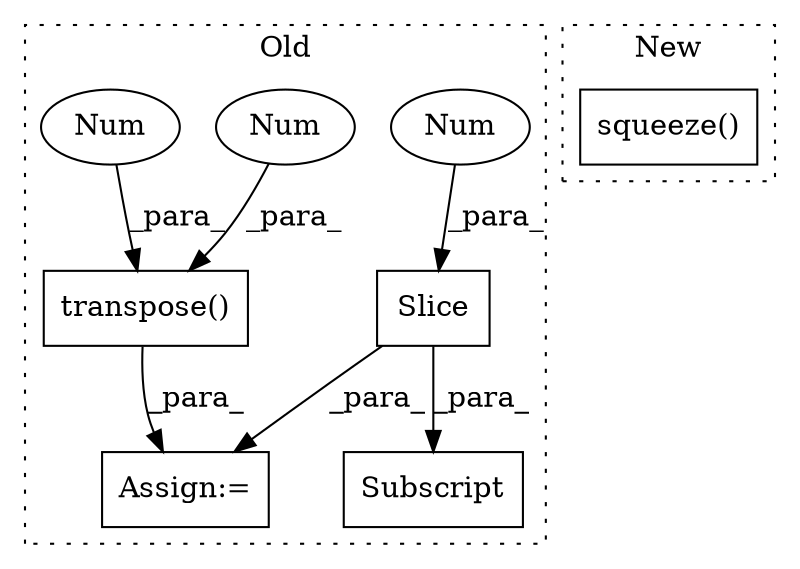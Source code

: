 digraph G {
subgraph cluster0 {
1 [label="Slice" a="80" s="8638" l="1" shape="box"];
3 [label="Num" a="76" s="8639" l="1" shape="ellipse"];
4 [label="Subscript" a="63" s="8629,0" l="12,0" shape="box"];
5 [label="Assign:=" a="68" s="9113" l="3" shape="box"];
6 [label="transpose()" a="75" s="8668,8695" l="23,1" shape="box"];
7 [label="Num" a="76" s="8691" l="1" shape="ellipse"];
8 [label="Num" a="76" s="8694" l="1" shape="ellipse"];
label = "Old";
style="dotted";
}
subgraph cluster1 {
2 [label="squeeze()" a="75" s="14423,14487" l="63,1" shape="box"];
label = "New";
style="dotted";
}
1 -> 5 [label="_para_"];
1 -> 4 [label="_para_"];
3 -> 1 [label="_para_"];
6 -> 5 [label="_para_"];
7 -> 6 [label="_para_"];
8 -> 6 [label="_para_"];
}
